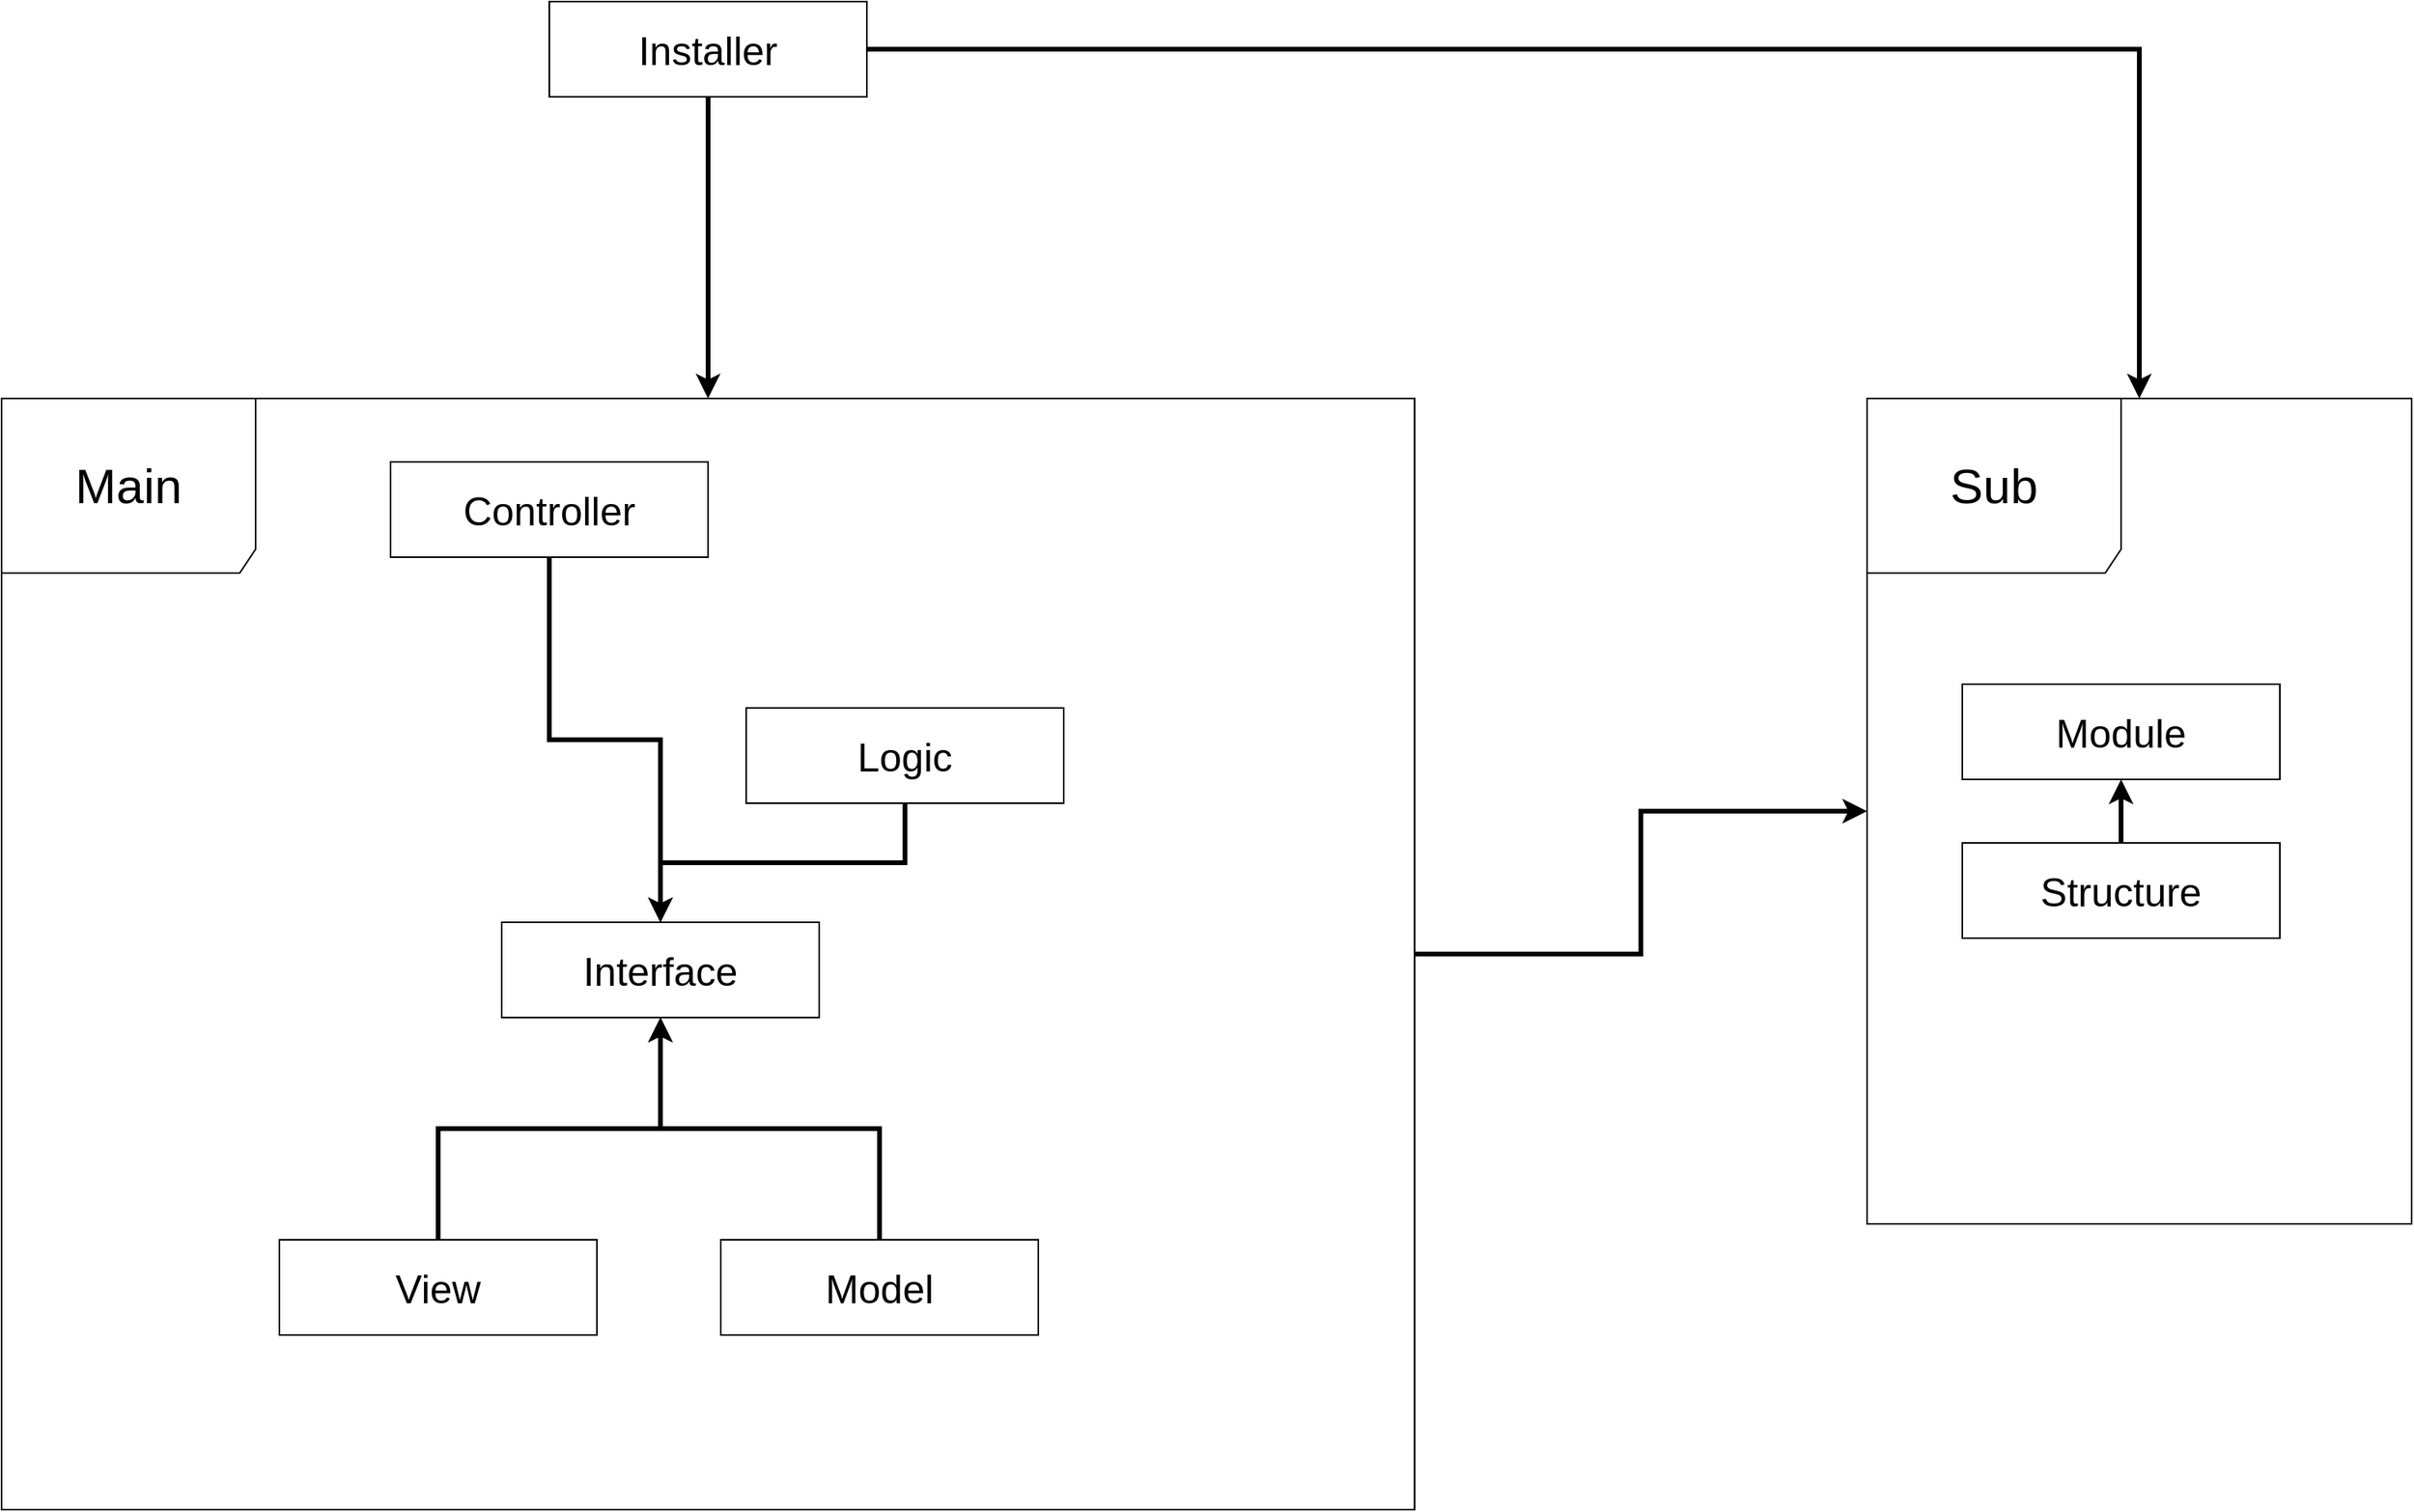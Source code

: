 <mxfile version="22.1.22" type="embed">
  <diagram id="23iRSUPoRavnBvh4doch" name="Page-1">
    <mxGraphModel dx="2547" dy="1351" grid="1" gridSize="10" guides="1" tooltips="1" connect="1" arrows="1" fold="1" page="1" pageScale="1" pageWidth="827" pageHeight="1169" math="0" shadow="0">
      <root>
        <mxCell id="0" />
        <mxCell id="1" parent="0" />
        <mxCell id="58" style="edgeStyle=orthogonalEdgeStyle;shape=connector;rounded=0;orthogonalLoop=1;jettySize=auto;html=1;exitX=0.5;exitY=0;exitDx=0;exitDy=0;entryX=0.5;entryY=1;entryDx=0;entryDy=0;labelBackgroundColor=default;strokeColor=default;strokeWidth=3;fontFamily=Helvetica;fontSize=11;fontColor=default;endArrow=classic;" parent="1" source="11" target="52" edge="1">
          <mxGeometry relative="1" as="geometry" />
        </mxCell>
        <mxCell id="11" value="View" style="rounded=0;whiteSpace=wrap;html=1;fontSize=25;" parent="1" vertex="1">
          <mxGeometry x="120" y="920" width="200" height="60" as="geometry" />
        </mxCell>
        <mxCell id="69" style="edgeStyle=orthogonalEdgeStyle;shape=connector;rounded=0;orthogonalLoop=1;jettySize=auto;html=1;exitX=0.5;exitY=0;exitDx=0;exitDy=0;entryX=0.5;entryY=1;entryDx=0;entryDy=0;labelBackgroundColor=default;strokeColor=default;strokeWidth=3;fontFamily=Helvetica;fontSize=11;fontColor=default;endArrow=classic;" parent="1" source="43" target="44" edge="1">
          <mxGeometry relative="1" as="geometry" />
        </mxCell>
        <mxCell id="43" value="Structure" style="rounded=0;whiteSpace=wrap;html=1;fontSize=25;" parent="1" vertex="1">
          <mxGeometry x="1180" y="670" width="200" height="60" as="geometry" />
        </mxCell>
        <mxCell id="44" value="Module" style="rounded=0;whiteSpace=wrap;html=1;fontSize=25;" parent="1" vertex="1">
          <mxGeometry x="1180" y="570" width="200" height="60" as="geometry" />
        </mxCell>
        <mxCell id="52" value="Interface" style="rounded=0;whiteSpace=wrap;html=1;fontSize=25;" parent="1" vertex="1">
          <mxGeometry x="260" y="720" width="200" height="60" as="geometry" />
        </mxCell>
        <mxCell id="53" style="edgeStyle=orthogonalEdgeStyle;rounded=0;orthogonalLoop=1;jettySize=auto;html=1;entryX=0.5;entryY=1;entryDx=0;entryDy=0;strokeWidth=3;" parent="1" source="54" target="52" edge="1">
          <mxGeometry relative="1" as="geometry" />
        </mxCell>
        <mxCell id="54" value="Model" style="rounded=0;whiteSpace=wrap;html=1;fontSize=25;" parent="1" vertex="1">
          <mxGeometry x="398" y="920" width="200" height="60" as="geometry" />
        </mxCell>
        <mxCell id="79" style="edgeStyle=orthogonalEdgeStyle;shape=connector;rounded=0;orthogonalLoop=1;jettySize=auto;html=1;labelBackgroundColor=default;strokeColor=default;strokeWidth=3;align=center;verticalAlign=middle;fontFamily=Helvetica;fontSize=11;fontColor=default;endArrow=classic;" edge="1" parent="1" source="60" target="52">
          <mxGeometry relative="1" as="geometry" />
        </mxCell>
        <mxCell id="60" value="Controller" style="rounded=0;whiteSpace=wrap;html=1;fontSize=25;" parent="1" vertex="1">
          <mxGeometry x="190" y="430" width="200" height="60" as="geometry" />
        </mxCell>
        <mxCell id="72" style="edgeStyle=orthogonalEdgeStyle;shape=connector;rounded=0;orthogonalLoop=1;jettySize=auto;html=1;labelBackgroundColor=default;strokeColor=default;strokeWidth=3;fontFamily=Helvetica;fontSize=31;fontColor=default;endArrow=classic;" parent="1" source="68" target="70" edge="1">
          <mxGeometry relative="1" as="geometry" />
        </mxCell>
        <mxCell id="73" style="edgeStyle=orthogonalEdgeStyle;shape=connector;rounded=0;orthogonalLoop=1;jettySize=auto;html=1;labelBackgroundColor=default;strokeColor=default;strokeWidth=3;fontFamily=Helvetica;fontSize=31;fontColor=default;endArrow=classic;" parent="1" source="68" target="71" edge="1">
          <mxGeometry relative="1" as="geometry" />
        </mxCell>
        <mxCell id="68" value="Installer" style="rounded=0;whiteSpace=wrap;html=1;fontSize=25;" parent="1" vertex="1">
          <mxGeometry x="290" y="140" width="200" height="60" as="geometry" />
        </mxCell>
        <mxCell id="71" value="Sub" style="shape=umlFrame;whiteSpace=wrap;html=1;fontFamily=Helvetica;fontSize=31;fontColor=default;width=160;height=110;" parent="1" vertex="1">
          <mxGeometry x="1120" y="390" width="343" height="520" as="geometry" />
        </mxCell>
        <mxCell id="80" style="edgeStyle=orthogonalEdgeStyle;shape=connector;rounded=0;orthogonalLoop=1;jettySize=auto;html=1;labelBackgroundColor=default;strokeColor=default;strokeWidth=3;align=center;verticalAlign=middle;fontFamily=Helvetica;fontSize=11;fontColor=default;endArrow=classic;" edge="1" parent="1" source="70" target="71">
          <mxGeometry relative="1" as="geometry" />
        </mxCell>
        <mxCell id="70" value="Main" style="shape=umlFrame;whiteSpace=wrap;html=1;fontFamily=Helvetica;fontSize=31;fontColor=default;width=160;height=110;" parent="1" vertex="1">
          <mxGeometry x="-55" y="390" width="890" height="700" as="geometry" />
        </mxCell>
        <mxCell id="78" style="edgeStyle=orthogonalEdgeStyle;shape=connector;rounded=0;orthogonalLoop=1;jettySize=auto;html=1;entryX=0.5;entryY=0;entryDx=0;entryDy=0;labelBackgroundColor=default;strokeColor=default;strokeWidth=3;align=center;verticalAlign=middle;fontFamily=Helvetica;fontSize=11;fontColor=default;endArrow=classic;" edge="1" parent="1" source="76" target="52">
          <mxGeometry relative="1" as="geometry" />
        </mxCell>
        <mxCell id="76" value="Logic" style="rounded=0;whiteSpace=wrap;html=1;fontSize=25;" vertex="1" parent="1">
          <mxGeometry x="414" y="585" width="200" height="60" as="geometry" />
        </mxCell>
      </root>
    </mxGraphModel>
  </diagram>
</mxfile>
